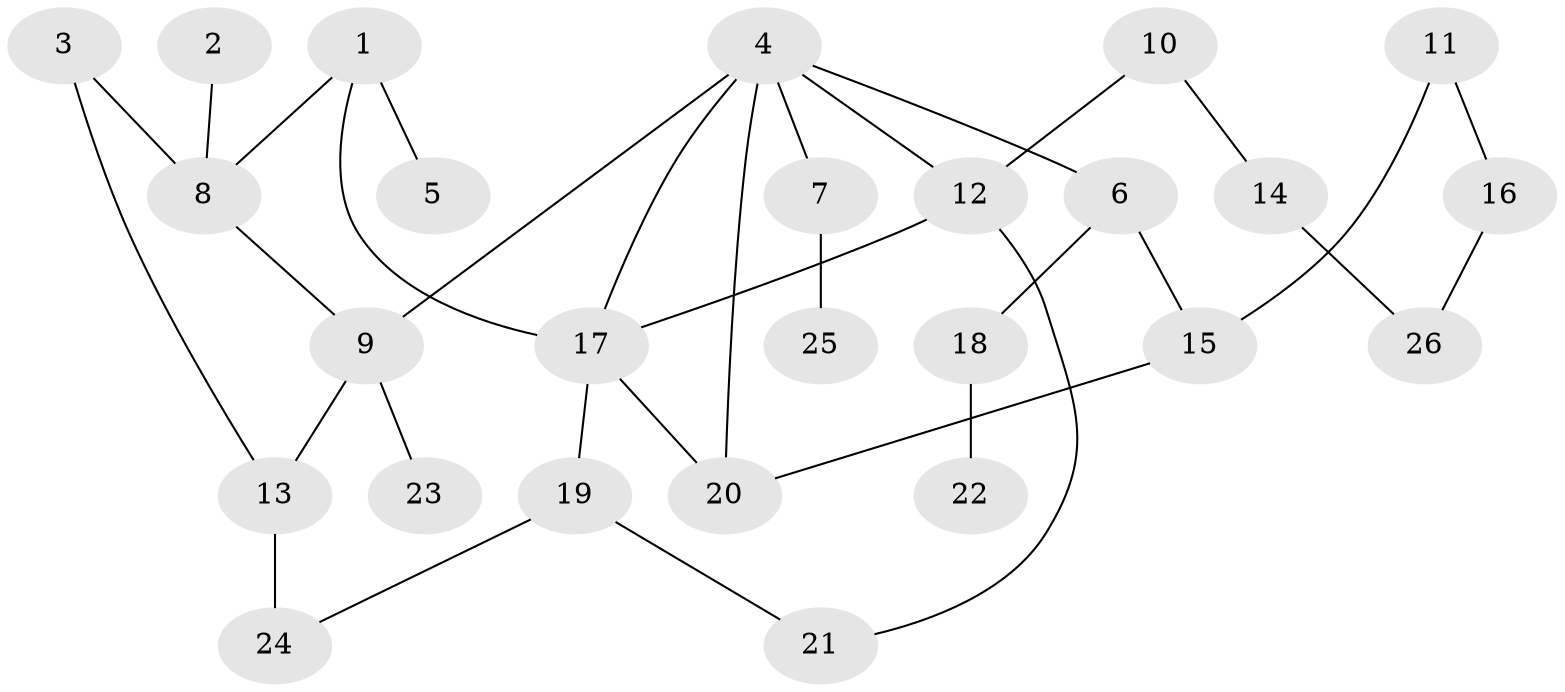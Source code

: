 // original degree distribution, {5: 0.0784313725490196, 4: 0.0784313725490196, 3: 0.17647058823529413, 1: 0.2549019607843137, 2: 0.4117647058823529}
// Generated by graph-tools (version 1.1) at 2025/36/03/04/25 23:36:02]
// undirected, 26 vertices, 33 edges
graph export_dot {
  node [color=gray90,style=filled];
  1;
  2;
  3;
  4;
  5;
  6;
  7;
  8;
  9;
  10;
  11;
  12;
  13;
  14;
  15;
  16;
  17;
  18;
  19;
  20;
  21;
  22;
  23;
  24;
  25;
  26;
  1 -- 5 [weight=1.0];
  1 -- 8 [weight=1.0];
  1 -- 17 [weight=1.0];
  2 -- 8 [weight=1.0];
  3 -- 8 [weight=1.0];
  3 -- 13 [weight=1.0];
  4 -- 6 [weight=1.0];
  4 -- 7 [weight=1.0];
  4 -- 9 [weight=1.0];
  4 -- 12 [weight=1.0];
  4 -- 17 [weight=1.0];
  4 -- 20 [weight=1.0];
  6 -- 15 [weight=1.0];
  6 -- 18 [weight=1.0];
  7 -- 25 [weight=1.0];
  8 -- 9 [weight=1.0];
  9 -- 13 [weight=1.0];
  9 -- 23 [weight=1.0];
  10 -- 12 [weight=1.0];
  10 -- 14 [weight=1.0];
  11 -- 15 [weight=1.0];
  11 -- 16 [weight=1.0];
  12 -- 17 [weight=1.0];
  12 -- 21 [weight=1.0];
  13 -- 24 [weight=2.0];
  14 -- 26 [weight=1.0];
  15 -- 20 [weight=1.0];
  16 -- 26 [weight=1.0];
  17 -- 19 [weight=1.0];
  17 -- 20 [weight=1.0];
  18 -- 22 [weight=1.0];
  19 -- 21 [weight=1.0];
  19 -- 24 [weight=1.0];
}
